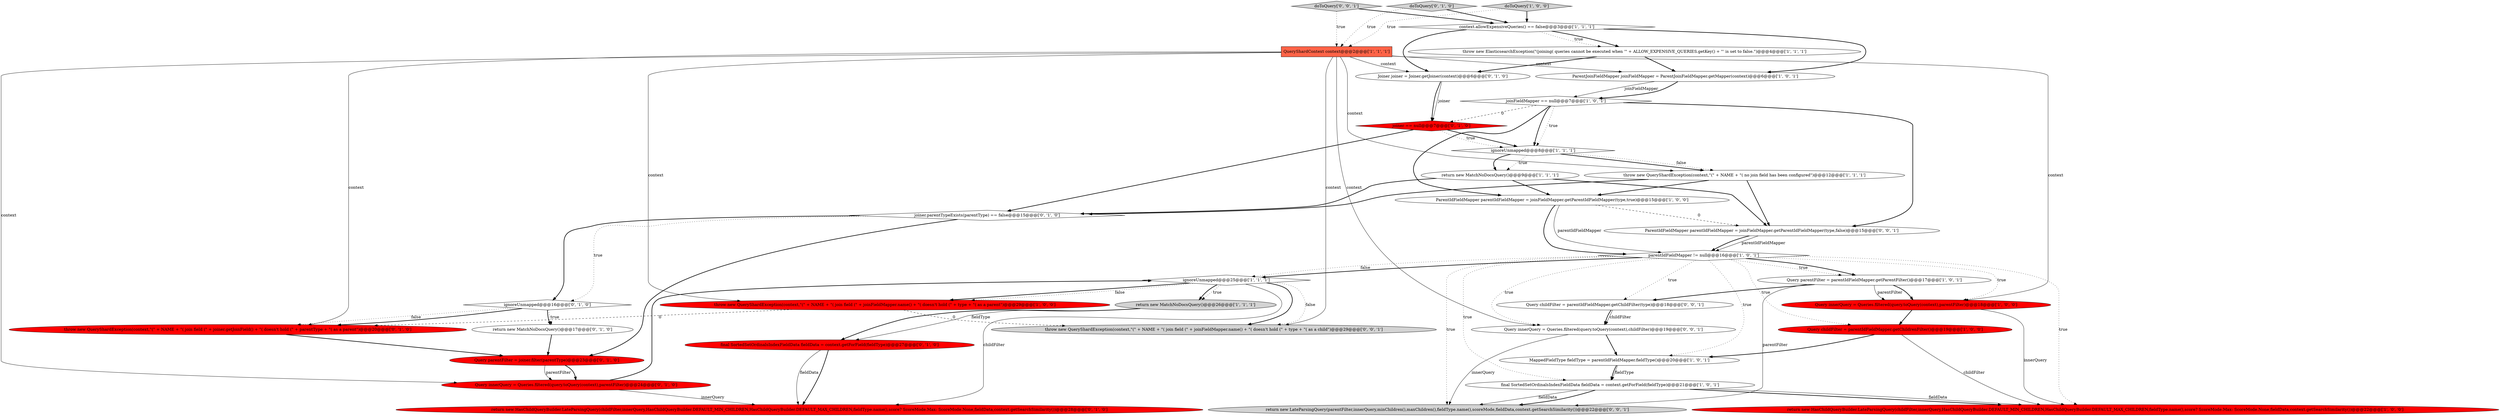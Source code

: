 digraph {
16 [style = filled, label = "return new HasChildQueryBuilder.LateParsingQuery(childFilter,innerQuery,HasChildQueryBuilder.DEFAULT_MIN_CHILDREN,HasChildQueryBuilder.DEFAULT_MAX_CHILDREN,fieldType.name(),score? ScoreMode.Max: ScoreMode.None,fieldData,context.getSearchSimilarity())@@@22@@@['1', '0', '0']", fillcolor = red, shape = ellipse image = "AAA1AAABBB1BBB"];
26 [style = filled, label = "return new MatchNoDocsQuery()@@@17@@@['0', '1', '0']", fillcolor = white, shape = ellipse image = "AAA0AAABBB2BBB"];
6 [style = filled, label = "ParentJoinFieldMapper joinFieldMapper = ParentJoinFieldMapper.getMapper(context)@@@6@@@['1', '0', '1']", fillcolor = white, shape = ellipse image = "AAA0AAABBB1BBB"];
22 [style = filled, label = "final SortedSetOrdinalsIndexFieldData fieldData = context.getForField(fieldType)@@@27@@@['0', '1', '0']", fillcolor = red, shape = ellipse image = "AAA1AAABBB2BBB"];
35 [style = filled, label = "doToQuery['0', '0', '1']", fillcolor = lightgray, shape = diamond image = "AAA0AAABBB3BBB"];
0 [style = filled, label = "context.allowExpensiveQueries() == false@@@3@@@['1', '1', '1']", fillcolor = white, shape = diamond image = "AAA0AAABBB1BBB"];
25 [style = filled, label = "doToQuery['0', '1', '0']", fillcolor = lightgray, shape = diamond image = "AAA0AAABBB2BBB"];
15 [style = filled, label = "throw new QueryShardException(context,\"(\" + NAME + \"( join field (\" + joinFieldMapper.name() + \"( doesn't hold (\" + type + \"( as a parent\")@@@29@@@['1', '0', '0']", fillcolor = red, shape = ellipse image = "AAA1AAABBB1BBB"];
1 [style = filled, label = "Query childFilter = parentIdFieldMapper.getChildrenFilter()@@@19@@@['1', '0', '0']", fillcolor = red, shape = ellipse image = "AAA1AAABBB1BBB"];
14 [style = filled, label = "ignoreUnmapped@@@25@@@['1', '1', '1']", fillcolor = white, shape = diamond image = "AAA0AAABBB1BBB"];
18 [style = filled, label = "MappedFieldType fieldType = parentIdFieldMapper.fieldType()@@@20@@@['1', '0', '1']", fillcolor = white, shape = ellipse image = "AAA0AAABBB1BBB"];
9 [style = filled, label = "ignoreUnmapped@@@8@@@['1', '1', '1']", fillcolor = white, shape = diamond image = "AAA0AAABBB1BBB"];
20 [style = filled, label = "return new HasChildQueryBuilder.LateParsingQuery(childFilter,innerQuery,HasChildQueryBuilder.DEFAULT_MIN_CHILDREN,HasChildQueryBuilder.DEFAULT_MAX_CHILDREN,fieldType.name(),score? ScoreMode.Max: ScoreMode.None,fieldData,context.getSearchSimilarity())@@@28@@@['0', '1', '0']", fillcolor = red, shape = ellipse image = "AAA1AAABBB2BBB"];
33 [style = filled, label = "ParentIdFieldMapper parentIdFieldMapper = joinFieldMapper.getParentIdFieldMapper(type,false)@@@15@@@['0', '0', '1']", fillcolor = white, shape = ellipse image = "AAA0AAABBB3BBB"];
31 [style = filled, label = "Query childFilter = parentIdFieldMapper.getChildFilter(type)@@@18@@@['0', '0', '1']", fillcolor = white, shape = ellipse image = "AAA0AAABBB3BBB"];
8 [style = filled, label = "doToQuery['1', '0', '0']", fillcolor = lightgray, shape = diamond image = "AAA0AAABBB1BBB"];
17 [style = filled, label = "return new MatchNoDocsQuery()@@@9@@@['1', '1', '1']", fillcolor = white, shape = ellipse image = "AAA0AAABBB1BBB"];
30 [style = filled, label = "Query innerQuery = Queries.filtered(query.toQuery(context),parentFilter)@@@24@@@['0', '1', '0']", fillcolor = red, shape = ellipse image = "AAA1AAABBB2BBB"];
11 [style = filled, label = "return new MatchNoDocsQuery()@@@26@@@['1', '1', '1']", fillcolor = lightgray, shape = ellipse image = "AAA0AAABBB1BBB"];
32 [style = filled, label = "throw new QueryShardException(context,\"(\" + NAME + \"( join field (\" + joinFieldMapper.name() + \"( doesn't hold (\" + type + \"( as a child\")@@@29@@@['0', '0', '1']", fillcolor = lightgray, shape = ellipse image = "AAA0AAABBB3BBB"];
10 [style = filled, label = "throw new QueryShardException(context,\"(\" + NAME + \"( no join field has been configured\")@@@12@@@['1', '1', '1']", fillcolor = white, shape = ellipse image = "AAA0AAABBB1BBB"];
36 [style = filled, label = "Query innerQuery = Queries.filtered(query.toQuery(context),childFilter)@@@19@@@['0', '0', '1']", fillcolor = white, shape = ellipse image = "AAA0AAABBB3BBB"];
7 [style = filled, label = "joinFieldMapper == null@@@7@@@['1', '0', '1']", fillcolor = white, shape = diamond image = "AAA0AAABBB1BBB"];
21 [style = filled, label = "joiner.parentTypeExists(parentType) == false@@@15@@@['0', '1', '0']", fillcolor = white, shape = diamond image = "AAA0AAABBB2BBB"];
34 [style = filled, label = "return new LateParsingQuery(parentFilter,innerQuery,minChildren(),maxChildren(),fieldType.name(),scoreMode,fieldData,context.getSearchSimilarity())@@@22@@@['0', '0', '1']", fillcolor = lightgray, shape = ellipse image = "AAA0AAABBB3BBB"];
23 [style = filled, label = "ignoreUnmapped@@@16@@@['0', '1', '0']", fillcolor = white, shape = diamond image = "AAA0AAABBB2BBB"];
5 [style = filled, label = "Query parentFilter = parentIdFieldMapper.getParentFilter()@@@17@@@['1', '0', '1']", fillcolor = white, shape = ellipse image = "AAA0AAABBB1BBB"];
28 [style = filled, label = "joiner == null@@@7@@@['0', '1', '0']", fillcolor = red, shape = diamond image = "AAA1AAABBB2BBB"];
12 [style = filled, label = "ParentIdFieldMapper parentIdFieldMapper = joinFieldMapper.getParentIdFieldMapper(type,true)@@@15@@@['1', '0', '0']", fillcolor = white, shape = ellipse image = "AAA0AAABBB1BBB"];
2 [style = filled, label = "QueryShardContext context@@@2@@@['1', '1', '1']", fillcolor = tomato, shape = box image = "AAA0AAABBB1BBB"];
4 [style = filled, label = "final SortedSetOrdinalsIndexFieldData fieldData = context.getForField(fieldType)@@@21@@@['1', '0', '1']", fillcolor = white, shape = ellipse image = "AAA0AAABBB1BBB"];
13 [style = filled, label = "parentIdFieldMapper != null@@@16@@@['1', '0', '1']", fillcolor = white, shape = diamond image = "AAA0AAABBB1BBB"];
3 [style = filled, label = "throw new ElasticsearchException(\"(joining( queries cannot be executed when '\" + ALLOW_EXPENSIVE_QUERIES.getKey() + \"' is set to false.\")@@@4@@@['1', '1', '1']", fillcolor = white, shape = ellipse image = "AAA0AAABBB1BBB"];
24 [style = filled, label = "Query parentFilter = joiner.filter(parentType)@@@23@@@['0', '1', '0']", fillcolor = red, shape = ellipse image = "AAA1AAABBB2BBB"];
29 [style = filled, label = "Joiner joiner = Joiner.getJoiner(context)@@@6@@@['0', '1', '0']", fillcolor = white, shape = ellipse image = "AAA0AAABBB2BBB"];
27 [style = filled, label = "throw new QueryShardException(context,\"(\" + NAME + \"( join field (\" + joiner.getJoinField() + \"( doesn't hold (\" + parentType + \"( as a parent\")@@@20@@@['0', '1', '0']", fillcolor = red, shape = ellipse image = "AAA1AAABBB2BBB"];
19 [style = filled, label = "Query innerQuery = Queries.filtered(query.toQuery(context),parentFilter)@@@18@@@['1', '0', '0']", fillcolor = red, shape = ellipse image = "AAA1AAABBB1BBB"];
6->7 [style = solid, label="joinFieldMapper"];
14->20 [style = solid, label="childFilter"];
1->16 [style = solid, label="childFilter"];
23->27 [style = dotted, label="false"];
2->30 [style = solid, label="context"];
28->9 [style = bold, label=""];
13->5 [style = dotted, label="true"];
21->24 [style = bold, label=""];
9->10 [style = bold, label=""];
14->32 [style = dotted, label="false"];
2->27 [style = solid, label="context"];
24->30 [style = bold, label=""];
8->0 [style = bold, label=""];
7->9 [style = bold, label=""];
2->6 [style = solid, label="context"];
19->1 [style = bold, label=""];
28->21 [style = bold, label=""];
35->2 [style = dotted, label="true"];
10->12 [style = bold, label=""];
21->23 [style = dotted, label="true"];
36->18 [style = bold, label=""];
30->14 [style = bold, label=""];
14->11 [style = dotted, label="true"];
0->3 [style = dotted, label="true"];
33->13 [style = solid, label="parentIdFieldMapper"];
14->11 [style = bold, label=""];
13->14 [style = bold, label=""];
17->21 [style = bold, label=""];
4->16 [style = bold, label=""];
13->4 [style = dotted, label="true"];
0->3 [style = bold, label=""];
13->36 [style = dotted, label="true"];
13->19 [style = dotted, label="true"];
9->17 [style = bold, label=""];
0->29 [style = bold, label=""];
10->21 [style = bold, label=""];
26->24 [style = bold, label=""];
33->13 [style = bold, label=""];
7->33 [style = bold, label=""];
35->0 [style = bold, label=""];
18->4 [style = bold, label=""];
22->20 [style = bold, label=""];
28->9 [style = dotted, label="true"];
13->5 [style = bold, label=""];
14->15 [style = bold, label=""];
6->7 [style = bold, label=""];
9->10 [style = dotted, label="false"];
2->10 [style = solid, label="context"];
3->29 [style = bold, label=""];
14->15 [style = dotted, label="false"];
13->34 [style = dotted, label="true"];
18->4 [style = solid, label="fieldType"];
21->23 [style = bold, label=""];
25->0 [style = bold, label=""];
13->16 [style = dotted, label="true"];
13->18 [style = dotted, label="true"];
36->34 [style = solid, label="innerQuery"];
12->33 [style = dashed, label="0"];
8->2 [style = dotted, label="true"];
2->19 [style = solid, label="context"];
11->22 [style = solid, label="fieldType"];
15->32 [style = dashed, label="0"];
3->6 [style = bold, label=""];
31->36 [style = bold, label=""];
2->29 [style = solid, label="context"];
5->34 [style = solid, label="parentFilter"];
5->19 [style = bold, label=""];
12->13 [style = bold, label=""];
17->12 [style = bold, label=""];
2->32 [style = solid, label="context"];
4->16 [style = solid, label="fieldData"];
7->28 [style = dashed, label="0"];
22->20 [style = solid, label="fieldData"];
4->34 [style = solid, label="fieldData"];
5->19 [style = solid, label="parentFilter"];
11->22 [style = bold, label=""];
27->24 [style = bold, label=""];
10->33 [style = bold, label=""];
19->16 [style = solid, label="innerQuery"];
14->32 [style = bold, label=""];
25->2 [style = dotted, label="true"];
4->34 [style = bold, label=""];
12->13 [style = solid, label="parentIdFieldMapper"];
23->27 [style = bold, label=""];
0->6 [style = bold, label=""];
7->12 [style = bold, label=""];
9->17 [style = dotted, label="true"];
13->14 [style = dotted, label="false"];
29->28 [style = solid, label="joiner"];
23->26 [style = bold, label=""];
24->30 [style = solid, label="parentFilter"];
1->18 [style = bold, label=""];
17->33 [style = bold, label=""];
7->9 [style = dotted, label="true"];
31->36 [style = solid, label="childFilter"];
29->28 [style = bold, label=""];
13->1 [style = dotted, label="true"];
13->31 [style = dotted, label="true"];
23->26 [style = dotted, label="true"];
5->31 [style = bold, label=""];
15->27 [style = dashed, label="0"];
30->20 [style = solid, label="innerQuery"];
2->36 [style = solid, label="context"];
2->15 [style = solid, label="context"];
}
